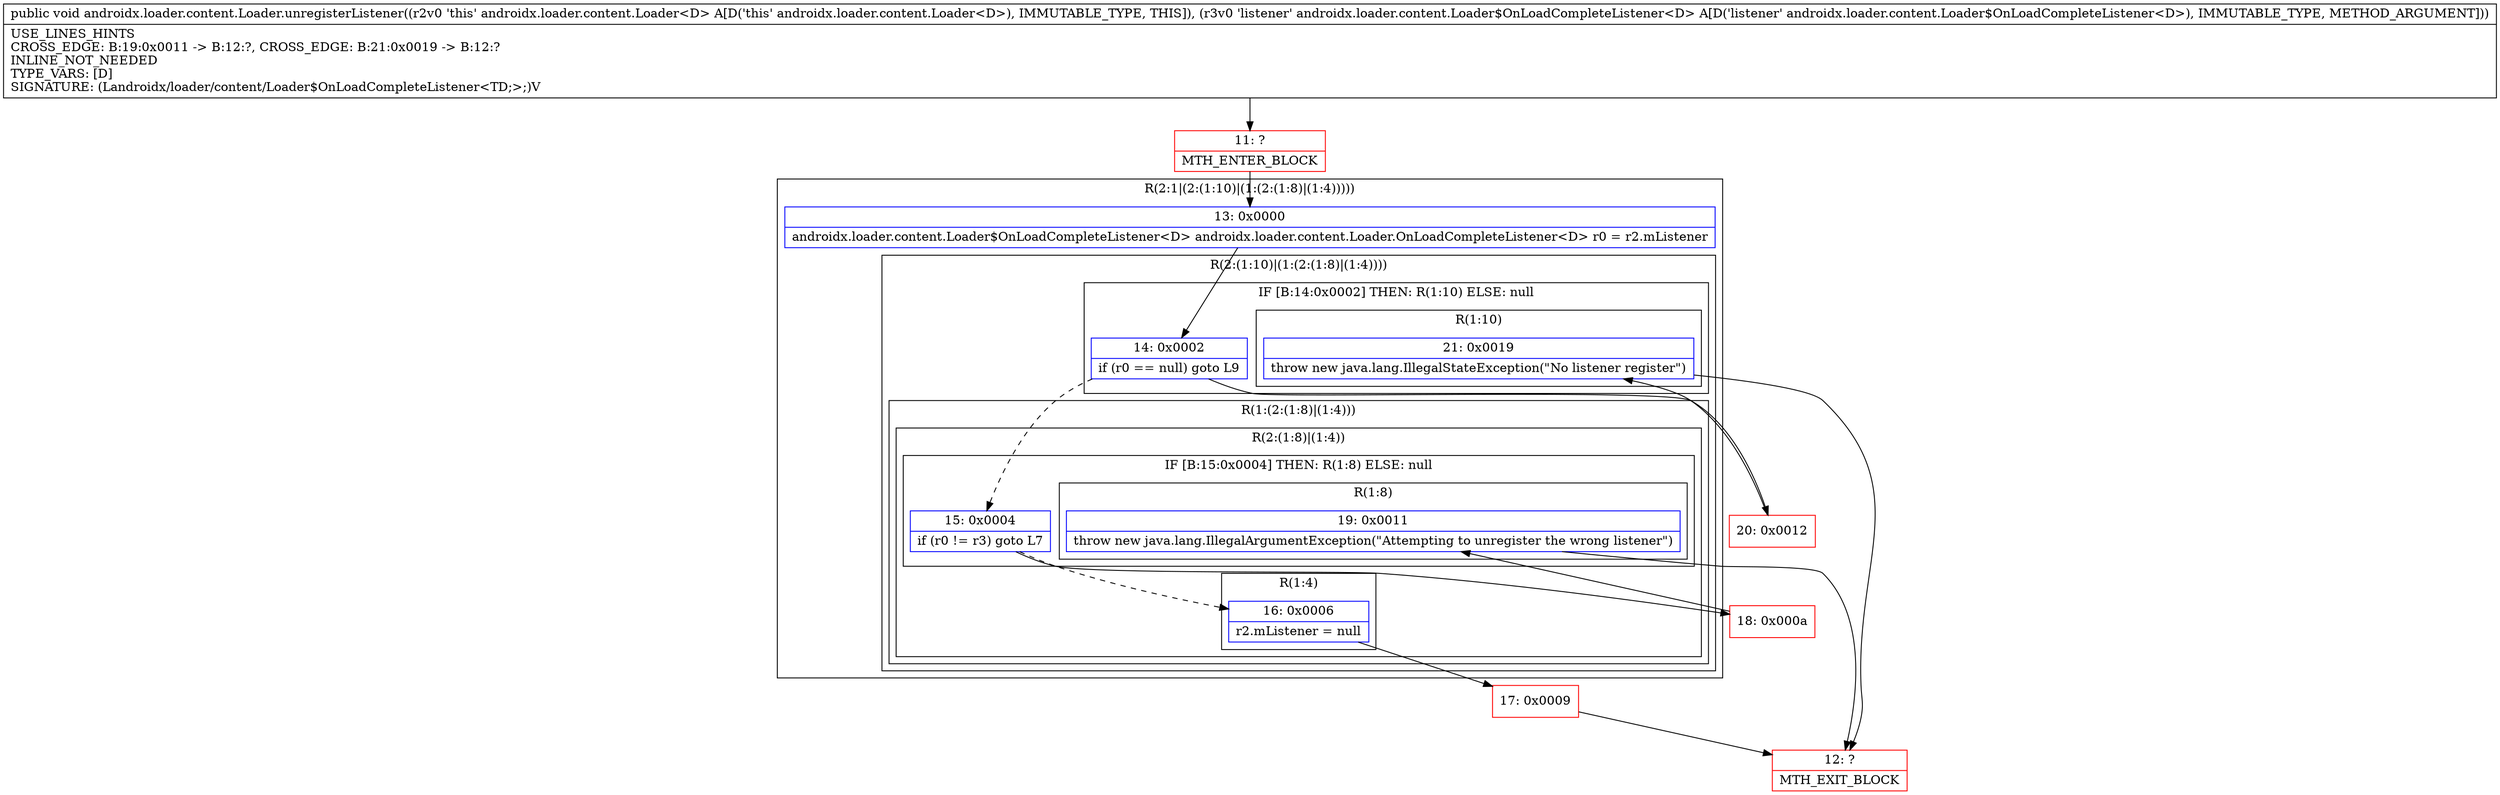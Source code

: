 digraph "CFG forandroidx.loader.content.Loader.unregisterListener(Landroidx\/loader\/content\/Loader$OnLoadCompleteListener;)V" {
subgraph cluster_Region_868682606 {
label = "R(2:1|(2:(1:10)|(1:(2:(1:8)|(1:4)))))";
node [shape=record,color=blue];
Node_13 [shape=record,label="{13\:\ 0x0000|androidx.loader.content.Loader$OnLoadCompleteListener\<D\> androidx.loader.content.Loader.OnLoadCompleteListener\<D\> r0 = r2.mListener\l}"];
subgraph cluster_Region_1423077700 {
label = "R(2:(1:10)|(1:(2:(1:8)|(1:4))))";
node [shape=record,color=blue];
subgraph cluster_IfRegion_484393877 {
label = "IF [B:14:0x0002] THEN: R(1:10) ELSE: null";
node [shape=record,color=blue];
Node_14 [shape=record,label="{14\:\ 0x0002|if (r0 == null) goto L9\l}"];
subgraph cluster_Region_117745520 {
label = "R(1:10)";
node [shape=record,color=blue];
Node_21 [shape=record,label="{21\:\ 0x0019|throw new java.lang.IllegalStateException(\"No listener register\")\l}"];
}
}
subgraph cluster_Region_214010161 {
label = "R(1:(2:(1:8)|(1:4)))";
node [shape=record,color=blue];
subgraph cluster_Region_626000174 {
label = "R(2:(1:8)|(1:4))";
node [shape=record,color=blue];
subgraph cluster_IfRegion_2137607510 {
label = "IF [B:15:0x0004] THEN: R(1:8) ELSE: null";
node [shape=record,color=blue];
Node_15 [shape=record,label="{15\:\ 0x0004|if (r0 != r3) goto L7\l}"];
subgraph cluster_Region_1657736337 {
label = "R(1:8)";
node [shape=record,color=blue];
Node_19 [shape=record,label="{19\:\ 0x0011|throw new java.lang.IllegalArgumentException(\"Attempting to unregister the wrong listener\")\l}"];
}
}
subgraph cluster_Region_1087506591 {
label = "R(1:4)";
node [shape=record,color=blue];
Node_16 [shape=record,label="{16\:\ 0x0006|r2.mListener = null\l}"];
}
}
}
}
}
Node_11 [shape=record,color=red,label="{11\:\ ?|MTH_ENTER_BLOCK\l}"];
Node_17 [shape=record,color=red,label="{17\:\ 0x0009}"];
Node_12 [shape=record,color=red,label="{12\:\ ?|MTH_EXIT_BLOCK\l}"];
Node_18 [shape=record,color=red,label="{18\:\ 0x000a}"];
Node_20 [shape=record,color=red,label="{20\:\ 0x0012}"];
MethodNode[shape=record,label="{public void androidx.loader.content.Loader.unregisterListener((r2v0 'this' androidx.loader.content.Loader\<D\> A[D('this' androidx.loader.content.Loader\<D\>), IMMUTABLE_TYPE, THIS]), (r3v0 'listener' androidx.loader.content.Loader$OnLoadCompleteListener\<D\> A[D('listener' androidx.loader.content.Loader$OnLoadCompleteListener\<D\>), IMMUTABLE_TYPE, METHOD_ARGUMENT]))  | USE_LINES_HINTS\lCROSS_EDGE: B:19:0x0011 \-\> B:12:?, CROSS_EDGE: B:21:0x0019 \-\> B:12:?\lINLINE_NOT_NEEDED\lTYPE_VARS: [D]\lSIGNATURE: (Landroidx\/loader\/content\/Loader$OnLoadCompleteListener\<TD;\>;)V\l}"];
MethodNode -> Node_11;Node_13 -> Node_14;
Node_14 -> Node_15[style=dashed];
Node_14 -> Node_20;
Node_21 -> Node_12;
Node_15 -> Node_16[style=dashed];
Node_15 -> Node_18;
Node_19 -> Node_12;
Node_16 -> Node_17;
Node_11 -> Node_13;
Node_17 -> Node_12;
Node_18 -> Node_19;
Node_20 -> Node_21;
}

